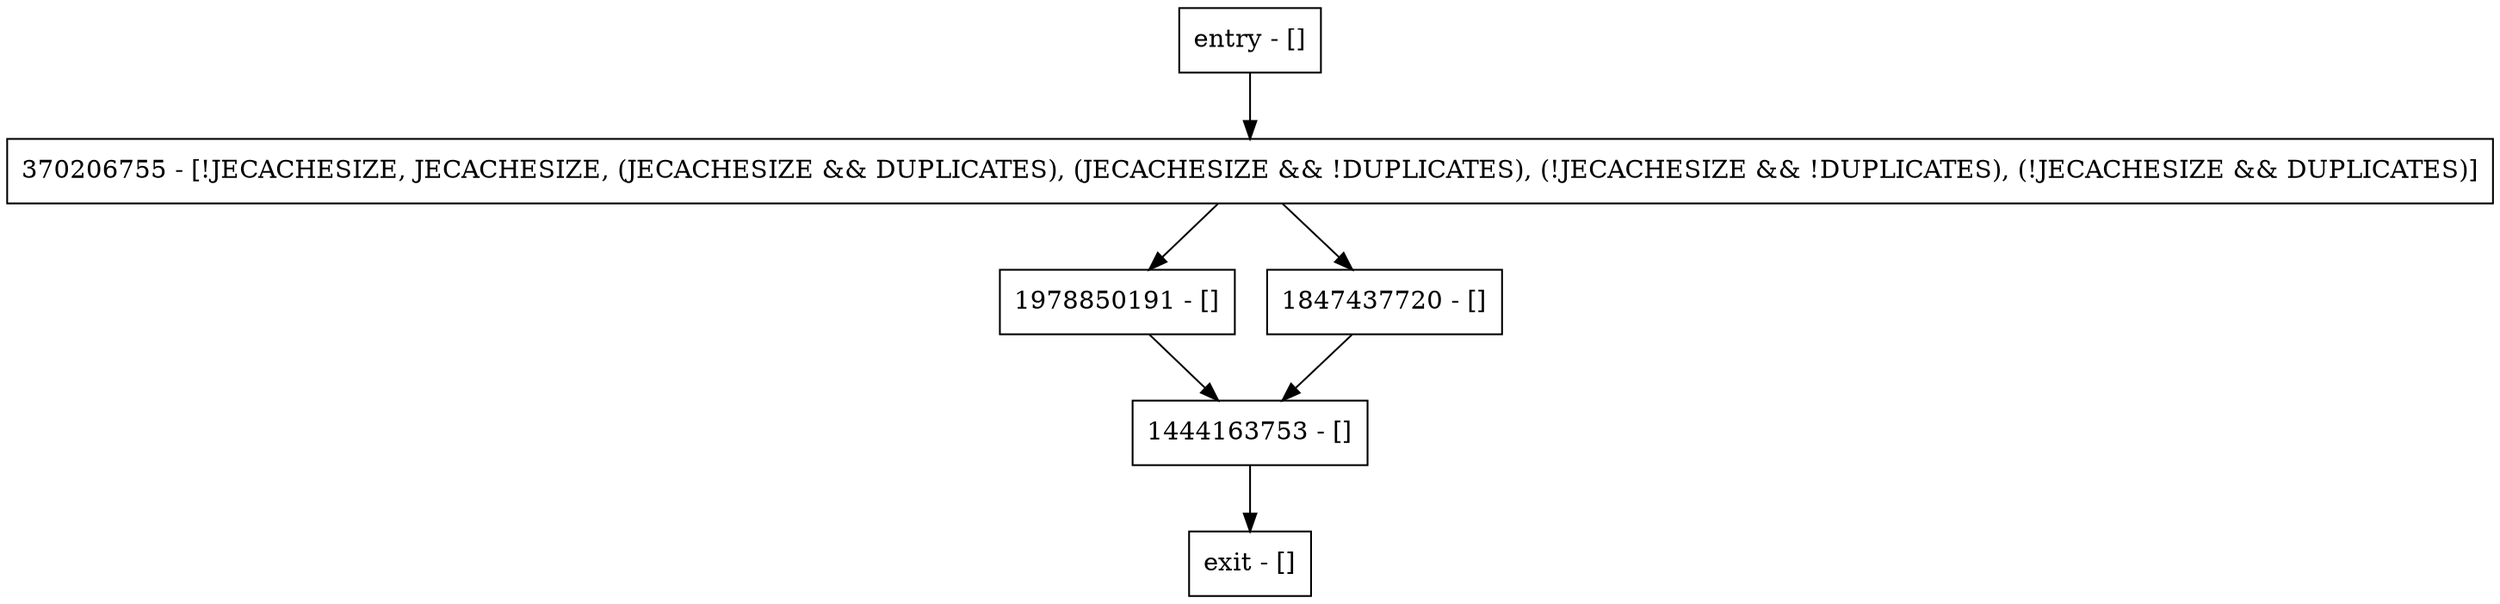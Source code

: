 digraph getSortedDuplicates {
node [shape=record];
entry [label="entry - []"];
exit [label="exit - []"];
370206755 [label="370206755 - [!JECACHESIZE, JECACHESIZE, (JECACHESIZE && DUPLICATES), (JECACHESIZE && !DUPLICATES), (!JECACHESIZE && !DUPLICATES), (!JECACHESIZE && DUPLICATES)]"];
1978850191 [label="1978850191 - []"];
1847437720 [label="1847437720 - []"];
1444163753 [label="1444163753 - []"];
entry;
exit;
entry -> 370206755;
370206755 -> 1978850191;
370206755 -> 1847437720;
1978850191 -> 1444163753;
1847437720 -> 1444163753;
1444163753 -> exit;
}
